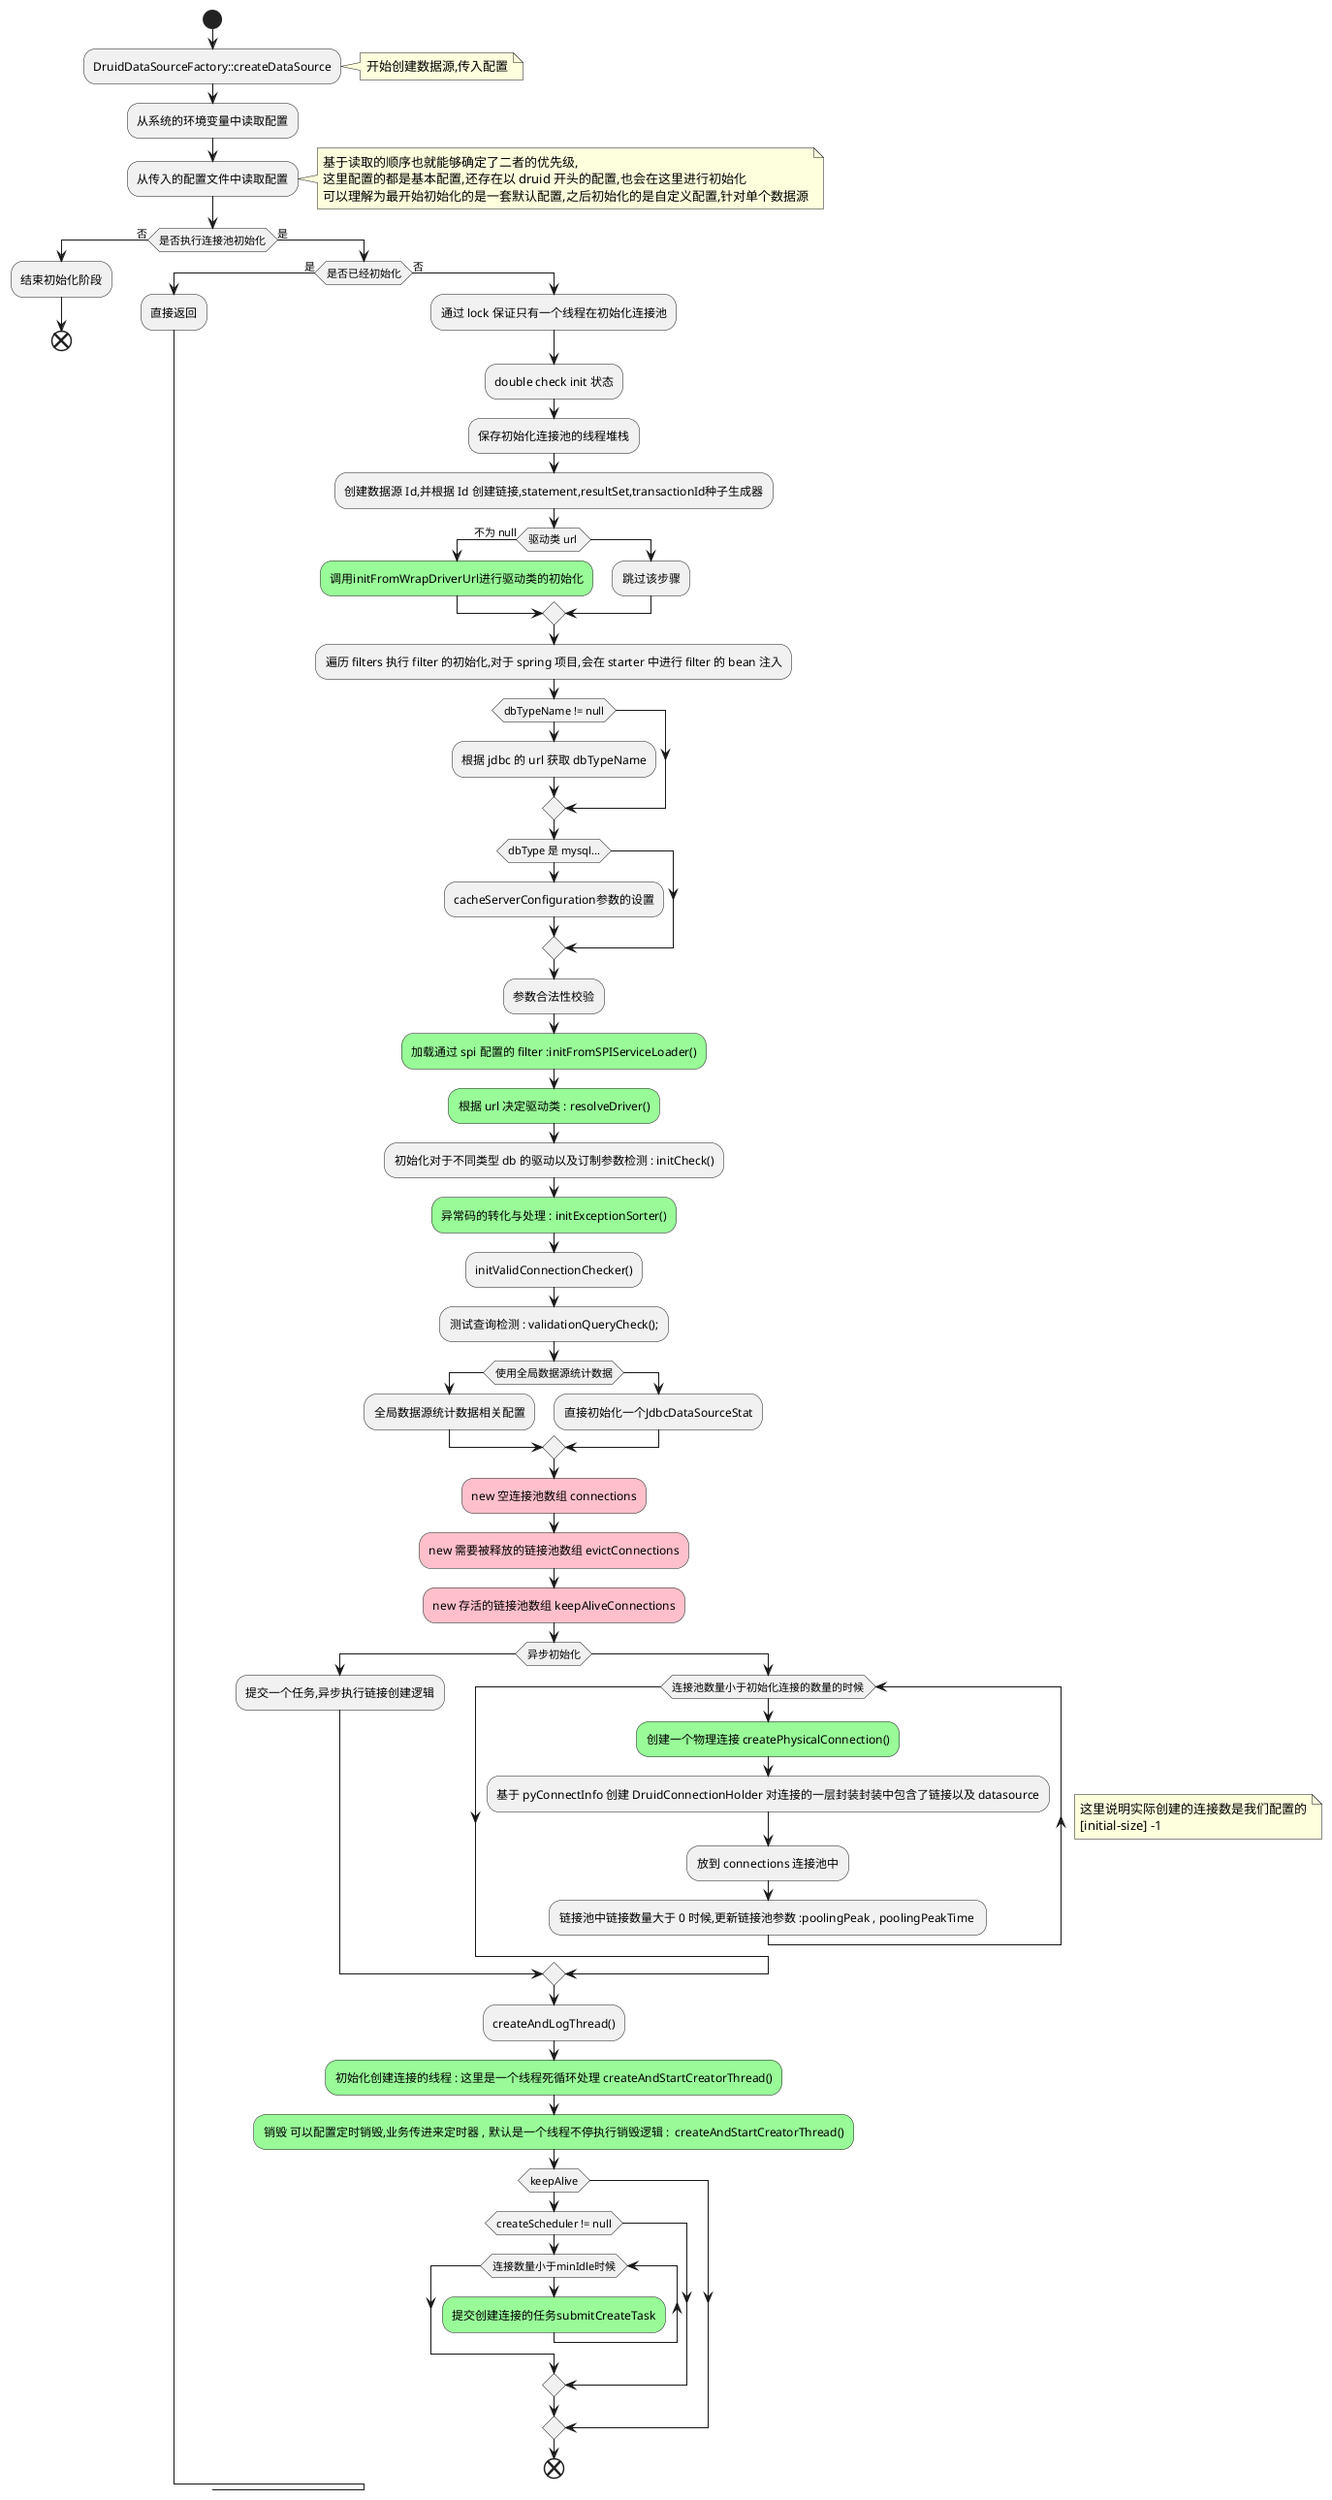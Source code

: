 @startuml
'https://plantuml.com/sequence-diagram


' 创建数据源流程梳理

autonumber


@startuml
start
:DruidDataSourceFactory::createDataSource;
note right
开始创建数据源,传入配置
end note
:从系统的环境变量中读取配置;
:从传入的配置文件中读取配置;
note right
基于读取的顺序也就能够确定了二者的优先级,
这里配置的都是基本配置,还存在以 druid 开头的配置,也会在这里进行初始化
可以理解为最开始初始化的是一套默认配置,之后初始化的是自定义配置,针对单个数据源
end note

if (是否执行连接池初始化) then (否)
:结束初始化阶段;
end
else (是)
    if (是否已经初始化) then (是)
    :直接返回;
    else (否)
    :通过 lock 保证只有一个线程在初始化连接池;
    :double check init 状态;
    :保存初始化连接池的线程堆栈;
    :创建数据源 Id,并根据 Id 创建链接,statement,resultSet,transactionId种子生成器;
    if (驱动类 url ) then (不为 null)
        #palegreen :调用initFromWrapDriverUrl进行驱动类的初始化;
    else()
        :跳过该步骤;
    endif
    :遍历 filters 执行 filter 的初始化,对于 spring 项目,会在 starter 中进行 filter 的 bean 注入;
    if (dbTypeName != null) then
        :根据 jdbc 的 url 获取 dbTypeName;
    endif
    if (dbType 是 mysql...) then
            :cacheServerConfiguration参数的设置;
    endif
    :参数合法性校验;
    #palegreen  :加载通过 spi 配置的 filter :initFromSPIServiceLoader();
    #palegreen  :根据 url 决定驱动类 : resolveDriver();
    :初始化对于不同类型 db 的驱动以及订制参数检测 : initCheck();
    #palegreen  :异常码的转化与处理 : initExceptionSorter();
    :initValidConnectionChecker();
    :测试查询检测 : validationQueryCheck();;
    if (使用全局数据源统计数据) then
        :全局数据源统计数据相关配置;
    else
        :直接初始化一个JdbcDataSourceStat;
    endif
    #pink :new 空连接池数组 connections;
    #pink :new 需要被释放的链接池数组 evictConnections;
    #pink :new 存活的链接池数组 keepAliveConnections;
    if (异步初始化) then
        :提交一个任务,异步执行链接创建逻辑;
    else
      while (连接池数量小于初始化连接的数量的时候)
      note right
        这里说明实际创建的连接数是我们配置的
        [initial-size] -1
      end note
        #palegreen :创建一个物理连接 createPhysicalConnection();
        :基于 pyConnectInfo 创建 DruidConnectionHolder 对连接的一层封装封装中包含了链接以及 datasource;
        :放到 connections 连接池中;
        :链接池中链接数量大于 0 时候,更新链接池参数 :poolingPeak , poolingPeakTime ;
      endwhile
    endif
    :createAndLogThread();
    #palegreen :初始化创建连接的线程 : 这里是一个线程死循环处理 createAndStartCreatorThread();
    #palegreen :销毁 可以配置定时销毁,业务传进来定时器 , 默认是一个线程不停执行销毁逻辑 :  createAndStartCreatorThread();
    if (keepAlive) then
        if (createScheduler != null) then
            while (连接数量小于minIdle时候)
               #palegreen :提交创建连接的任务submitCreateTask;
            endwhile
        endif
    endif
end


@enduml